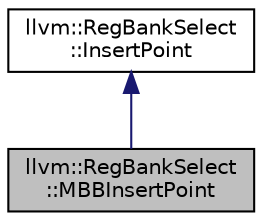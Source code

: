 digraph "llvm::RegBankSelect::MBBInsertPoint"
{
 // LATEX_PDF_SIZE
  bgcolor="transparent";
  edge [fontname="Helvetica",fontsize="10",labelfontname="Helvetica",labelfontsize="10"];
  node [fontname="Helvetica",fontsize="10",shape=record];
  Node1 [label="llvm::RegBankSelect\l::MBBInsertPoint",height=0.2,width=0.4,color="black", fillcolor="grey75", style="filled", fontcolor="black",tooltip="Insertion point at the beginning or end of a basic block."];
  Node2 -> Node1 [dir="back",color="midnightblue",fontsize="10",style="solid",fontname="Helvetica"];
  Node2 [label="llvm::RegBankSelect\l::InsertPoint",height=0.2,width=0.4,color="black",URL="$classllvm_1_1RegBankSelect_1_1InsertPoint.html",tooltip="Abstract class used to represent an insertion point in a CFG."];
}
